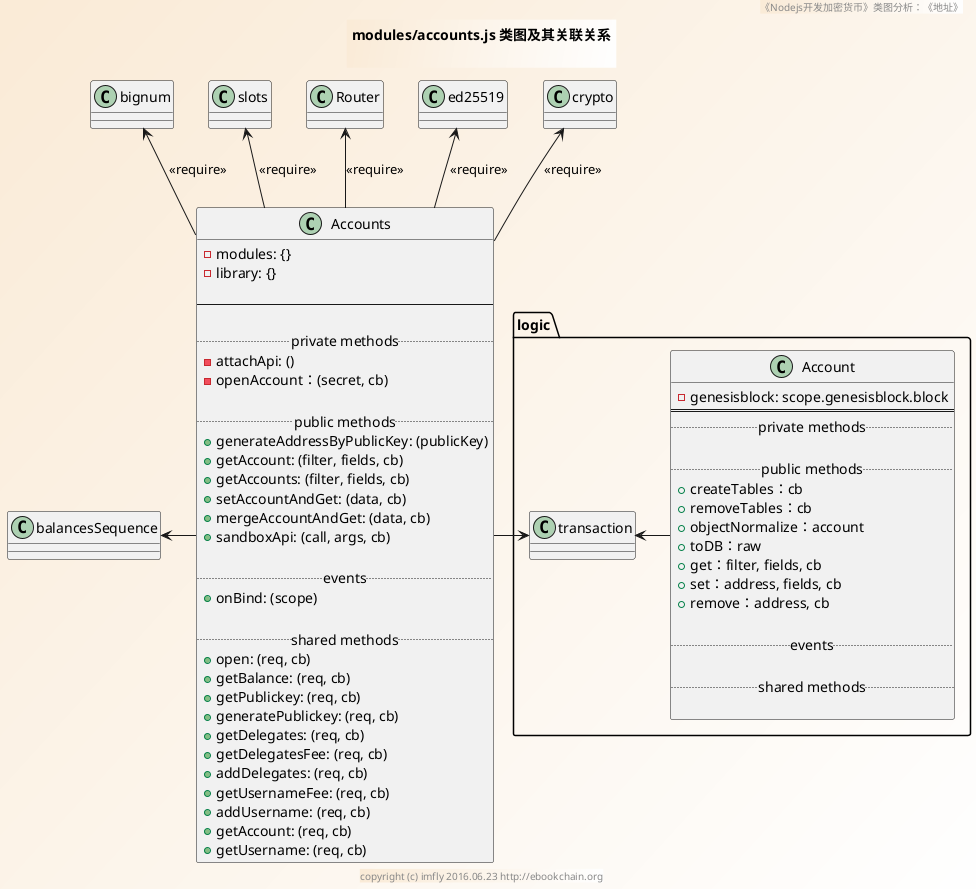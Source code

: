 @startuml ../../../styles/images/modules/accounts/accounts-class.png
skinparam BorderColor #blue\9932CC
skinparam backgroundcolor AntiqueWhite/white

title
modules/accounts.js 类图及其关联关系

end title
footer copyright (c) imfly 2016.06.23 http://ebookchain.org
header 《Nodejs开发加密货币》类图分析：《地址》

' logic/account.js
package logic {
  Class Account {
    - genesisblock: scope.genesisblock.block
    ====
    .. private methods ..

    .. public methods ..
    +createTables：cb
    +removeTables：cb
    +objectNormalize：account
    +toDB：raw
    +get：filter, fields, cb
    +set：address, fields, cb
    +remove：address, cb

    .. events ..

    .. shared methods..

  }

  ' relationship
  Account -left-> transaction
}

' modules/accounts.js
Class Accounts {
  - modules: {}
  - library: {}

  --

  .. private methods ..
  -attachApi: ()
  -openAccount：(secret, cb)

  .. public methods ..
  + generateAddressByPublicKey: (publicKey)
  + getAccount: (filter, fields, cb)
  + getAccounts: (filter, fields, cb)
  + setAccountAndGet: (data, cb)
  + mergeAccountAndGet: (data, cb)
  + sandboxApi: (call, args, cb)

  .. events ..
  + onBind: (scope)

  .. shared methods..
  + open: (req, cb)
  + getBalance: (req, cb)
  + getPublickey: (req, cb)
  + generatePublickey: (req, cb)
  + getDelegates: (req, cb)
  + getDelegatesFee: (req, cb)
  + addDelegates: (req, cb)
  + getUsernameFee: (req, cb)
  + addUsername: (req, cb)
  + getAccount: (req, cb)
  + getUsername: (req, cb)
}

' relationship
Accounts -up-> crypto: <<require>>
Accounts -up-> ed25519: <<require>>
Accounts -up-> Router: <<require>>
Accounts -up-> slots: <<require>>
Accounts -up-> bignum: <<require>>

Accounts -left-> balancesSequence
Accounts -right-> transaction
@enduml
